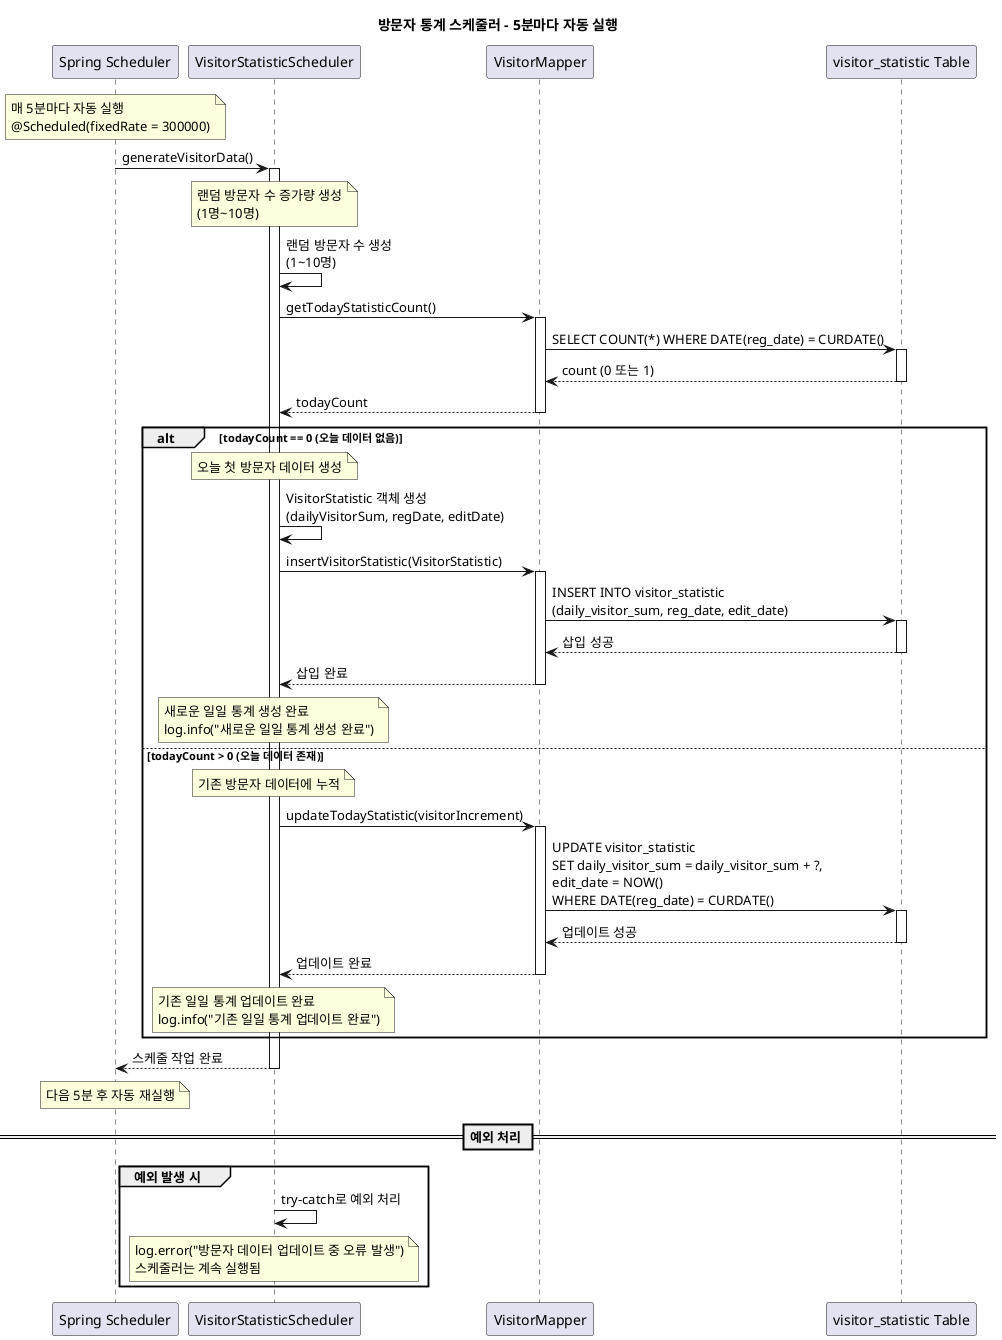 @startuml VisitorStatisticScheduler

title 방문자 통계 스케줄러 - 5분마다 자동 실행

participant "Spring Scheduler" as scheduler
participant "VisitorStatisticScheduler" as controller
participant "VisitorMapper" as mapper
participant "visitor_statistic Table" as db

note over scheduler
    매 5분마다 자동 실행
    @Scheduled(fixedRate = 300000)
end note

scheduler -> controller : generateVisitorData()
activate controller

note over controller
    랜덤 방문자 수 증가량 생성
    (1명~10명)
end note

controller -> controller : 랜덤 방문자 수 생성\n(1~10명)

controller -> mapper : getTodayStatisticCount()
activate mapper
mapper -> db : SELECT COUNT(*) WHERE DATE(reg_date) = CURDATE()
activate db
db --> mapper : count (0 또는 1)
deactivate db
mapper --> controller : todayCount
deactivate mapper

alt todayCount == 0 (오늘 데이터 없음)
    note over controller
        오늘 첫 방문자 데이터 생성
    end note
      controller -> controller : VisitorStatistic 객체 생성\n(dailyVisitorSum, regDate, editDate)
    
    controller -> mapper : insertVisitorStatistic(VisitorStatistic)
    activate mapper
    mapper -> db : INSERT INTO visitor_statistic\n(daily_visitor_sum, reg_date, edit_date)
    activate db
    db --> mapper : 삽입 성공
    deactivate db
    mapper --> controller : 삽입 완료
    deactivate mapper
    
    note over controller
        새로운 일일 통계 생성 완료
        log.info("새로운 일일 통계 생성 완료")
    end note

else todayCount > 0 (오늘 데이터 존재)
    note over controller
        기존 방문자 데이터에 누적
    end note
      controller -> mapper : updateTodayStatistic(visitorIncrement)
    activate mapper
    mapper -> db : UPDATE visitor_statistic\nSET daily_visitor_sum = daily_visitor_sum + ?,\nedit_date = NOW()\nWHERE DATE(reg_date) = CURDATE()
    activate db
    db --> mapper : 업데이트 성공
    deactivate db
    mapper --> controller : 업데이트 완료
    deactivate mapper
    
    note over controller
        기존 일일 통계 업데이트 완료
        log.info("기존 일일 통계 업데이트 완료")
    end note
end

controller --> scheduler : 스케줄 작업 완료
deactivate controller

note over scheduler
    다음 5분 후 자동 재실행
end note

== 예외 처리 ==

group 예외 발생 시
    controller -> controller : try-catch로 예외 처리
    note over controller
        log.error("방문자 데이터 업데이트 중 오류 발생")
        스케줄러는 계속 실행됨
    end note
end

@enduml
